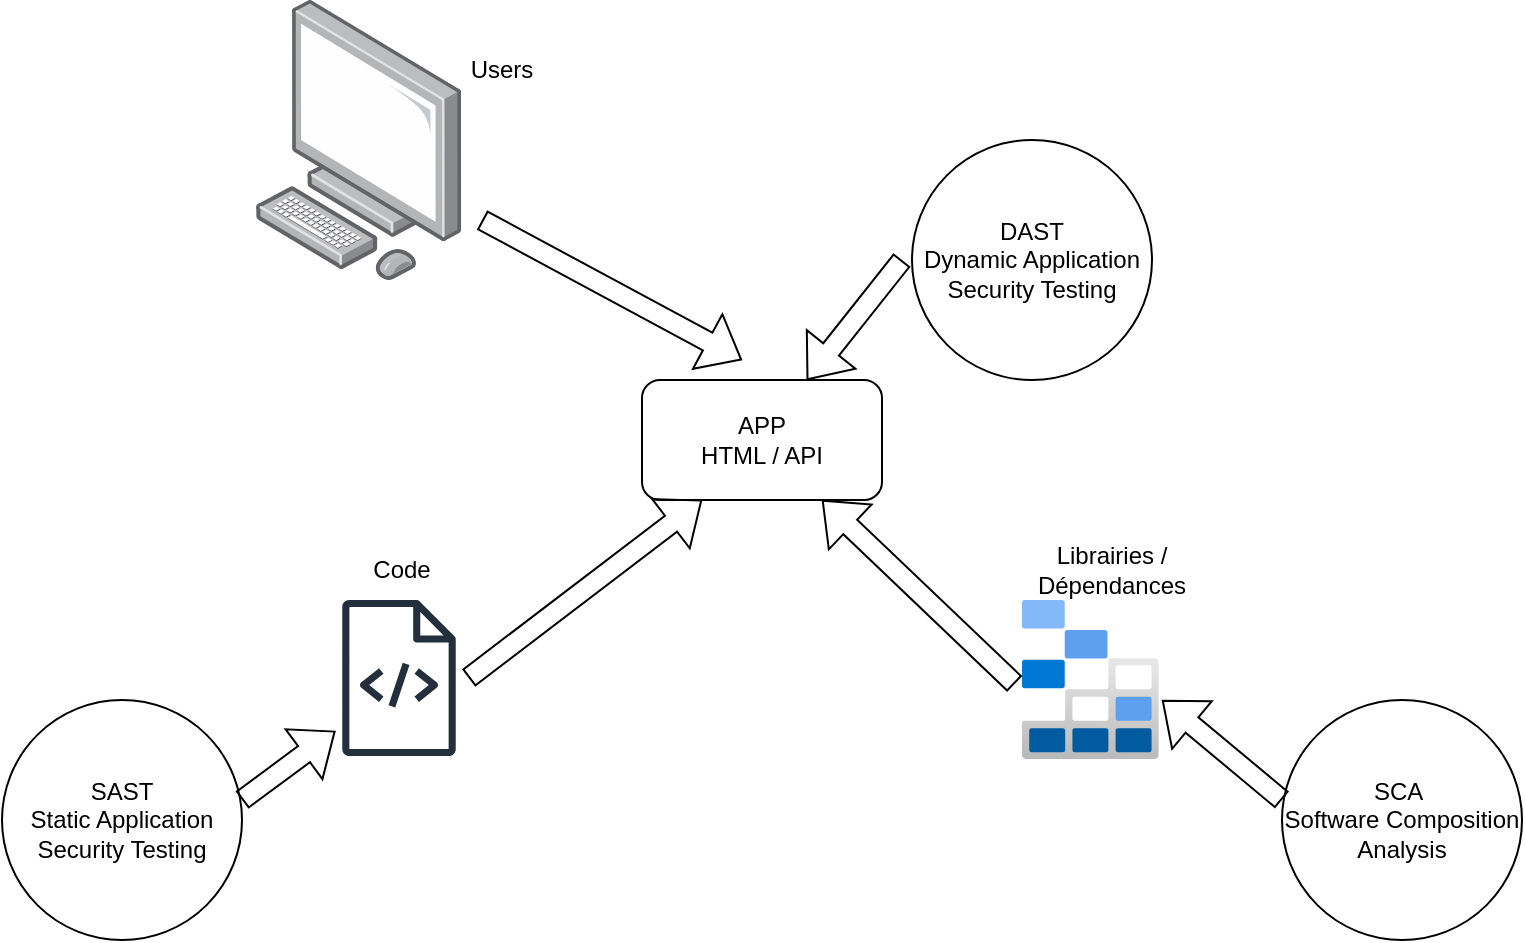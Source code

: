 <mxfile version="28.2.6">
  <diagram name="Page-1" id="UfevvxqJ-7oyU4rjKeek">
    <mxGraphModel dx="1001" dy="607" grid="1" gridSize="10" guides="1" tooltips="1" connect="1" arrows="1" fold="1" page="1" pageScale="1" pageWidth="1169" pageHeight="827" math="0" shadow="0">
      <root>
        <mxCell id="0" />
        <mxCell id="1" parent="0" />
        <mxCell id="_O_64iPQs3X-C6nSO5Xz-1" value="&lt;div&gt;APP&lt;/div&gt;HTML / API" style="rounded=1;whiteSpace=wrap;html=1;" vertex="1" parent="1">
          <mxGeometry x="450" y="290" width="120" height="60" as="geometry" />
        </mxCell>
        <mxCell id="_O_64iPQs3X-C6nSO5Xz-2" value="" style="image;points=[];aspect=fixed;html=1;align=center;shadow=0;dashed=0;image=img/lib/allied_telesis/computer_and_terminals/Personal_Computer.svg;" vertex="1" parent="1">
          <mxGeometry x="256.7" y="100" width="103.3" height="140" as="geometry" />
        </mxCell>
        <mxCell id="_O_64iPQs3X-C6nSO5Xz-3" value="Users" style="text;html=1;whiteSpace=wrap;strokeColor=none;fillColor=none;align=center;verticalAlign=middle;rounded=0;" vertex="1" parent="1">
          <mxGeometry x="320" y="120" width="120" height="30" as="geometry" />
        </mxCell>
        <mxCell id="_O_64iPQs3X-C6nSO5Xz-4" value="" style="sketch=0;outlineConnect=0;fontColor=#232F3E;gradientColor=none;fillColor=#232F3D;strokeColor=none;dashed=0;verticalLabelPosition=bottom;verticalAlign=top;align=center;html=1;fontSize=12;fontStyle=0;aspect=fixed;pointerEvents=1;shape=mxgraph.aws4.source_code;" vertex="1" parent="1">
          <mxGeometry x="300" y="400" width="57" height="78" as="geometry" />
        </mxCell>
        <mxCell id="_O_64iPQs3X-C6nSO5Xz-5" value="Code" style="text;html=1;whiteSpace=wrap;strokeColor=none;fillColor=none;align=center;verticalAlign=middle;rounded=0;" vertex="1" parent="1">
          <mxGeometry x="300" y="370" width="60" height="30" as="geometry" />
        </mxCell>
        <mxCell id="_O_64iPQs3X-C6nSO5Xz-6" value="" style="image;aspect=fixed;html=1;points=[];align=center;fontSize=12;image=img/lib/azure2/storage/Storage_Explorer.svg;" vertex="1" parent="1">
          <mxGeometry x="640" y="400" width="68.4" height="79.64" as="geometry" />
        </mxCell>
        <mxCell id="_O_64iPQs3X-C6nSO5Xz-7" value="Librairies / Dépendances" style="text;html=1;whiteSpace=wrap;strokeColor=none;fillColor=none;align=center;verticalAlign=middle;rounded=0;" vertex="1" parent="1">
          <mxGeometry x="620" y="370" width="130" height="30" as="geometry" />
        </mxCell>
        <mxCell id="_O_64iPQs3X-C6nSO5Xz-8" value="" style="shape=flexArrow;endArrow=classic;html=1;rounded=0;entryX=0.25;entryY=1;entryDx=0;entryDy=0;" edge="1" parent="1" target="_O_64iPQs3X-C6nSO5Xz-1">
          <mxGeometry width="50" height="50" relative="1" as="geometry">
            <mxPoint x="363.3" y="439" as="sourcePoint" />
            <mxPoint x="413.3" y="389" as="targetPoint" />
          </mxGeometry>
        </mxCell>
        <mxCell id="_O_64iPQs3X-C6nSO5Xz-9" value="" style="shape=flexArrow;endArrow=classic;html=1;rounded=0;entryX=0.75;entryY=1;entryDx=0;entryDy=0;exitX=-0.053;exitY=0.527;exitDx=0;exitDy=0;exitPerimeter=0;" edge="1" parent="1" source="_O_64iPQs3X-C6nSO5Xz-6" target="_O_64iPQs3X-C6nSO5Xz-1">
          <mxGeometry width="50" height="50" relative="1" as="geometry">
            <mxPoint x="430" y="479" as="sourcePoint" />
            <mxPoint x="546.7" y="390" as="targetPoint" />
          </mxGeometry>
        </mxCell>
        <mxCell id="_O_64iPQs3X-C6nSO5Xz-10" value="" style="shape=flexArrow;endArrow=classic;html=1;rounded=0;" edge="1" parent="1">
          <mxGeometry width="50" height="50" relative="1" as="geometry">
            <mxPoint x="370" y="210" as="sourcePoint" />
            <mxPoint x="500" y="280" as="targetPoint" />
          </mxGeometry>
        </mxCell>
        <mxCell id="_O_64iPQs3X-C6nSO5Xz-11" value="SAST&lt;div&gt;Static Application Security Testing&lt;/div&gt;" style="ellipse;whiteSpace=wrap;html=1;aspect=fixed;" vertex="1" parent="1">
          <mxGeometry x="130" y="450" width="120" height="120" as="geometry" />
        </mxCell>
        <mxCell id="_O_64iPQs3X-C6nSO5Xz-12" value="SCA&amp;nbsp;&lt;div&gt;Software Composition Analysis&lt;/div&gt;" style="ellipse;whiteSpace=wrap;html=1;aspect=fixed;" vertex="1" parent="1">
          <mxGeometry x="770" y="450" width="120" height="120" as="geometry" />
        </mxCell>
        <mxCell id="_O_64iPQs3X-C6nSO5Xz-13" value="DAST&lt;div&gt;Dynamic Application Security Testing&lt;/div&gt;" style="ellipse;whiteSpace=wrap;html=1;aspect=fixed;" vertex="1" parent="1">
          <mxGeometry x="585" y="170" width="120" height="120" as="geometry" />
        </mxCell>
        <mxCell id="_O_64iPQs3X-C6nSO5Xz-14" value="" style="shape=flexArrow;endArrow=classic;html=1;rounded=0;entryX=0.687;entryY=0;entryDx=0;entryDy=0;entryPerimeter=0;" edge="1" parent="1" target="_O_64iPQs3X-C6nSO5Xz-1">
          <mxGeometry width="50" height="50" relative="1" as="geometry">
            <mxPoint x="580" y="230" as="sourcePoint" />
            <mxPoint x="560" y="300" as="targetPoint" />
          </mxGeometry>
        </mxCell>
        <mxCell id="_O_64iPQs3X-C6nSO5Xz-15" value="" style="shape=flexArrow;endArrow=classic;html=1;rounded=0;entryX=0.25;entryY=1;entryDx=0;entryDy=0;" edge="1" parent="1">
          <mxGeometry width="50" height="50" relative="1" as="geometry">
            <mxPoint x="250" y="500" as="sourcePoint" />
            <mxPoint x="296.7" y="465.5" as="targetPoint" />
          </mxGeometry>
        </mxCell>
        <mxCell id="_O_64iPQs3X-C6nSO5Xz-16" value="" style="shape=flexArrow;endArrow=classic;html=1;rounded=0;entryX=0.75;entryY=1;entryDx=0;entryDy=0;" edge="1" parent="1">
          <mxGeometry width="50" height="50" relative="1" as="geometry">
            <mxPoint x="770" y="500" as="sourcePoint" />
            <mxPoint x="710" y="450" as="targetPoint" />
          </mxGeometry>
        </mxCell>
      </root>
    </mxGraphModel>
  </diagram>
</mxfile>
